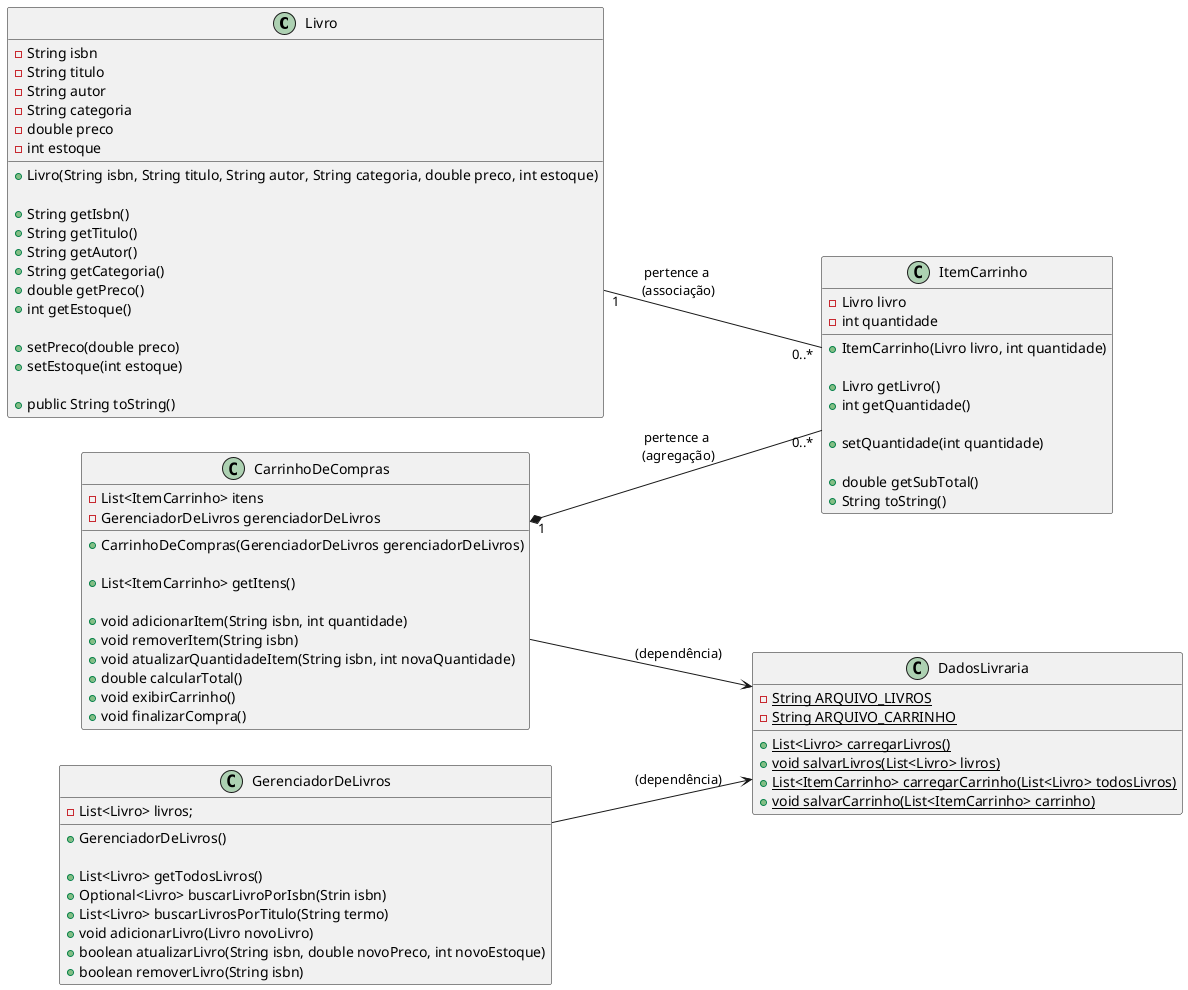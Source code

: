 @startuml classes
left to right direction
class Livro {
  - String isbn
  - String titulo
  - String autor
  - String categoria
  - double preco
  - int estoque
  
  + Livro(String isbn, String titulo, String autor, String categoria, double preco, int estoque)
  
  + String getIsbn()
  + String getTitulo()
  + String getAutor()
  + String getCategoria()
  + double getPreco()
  + int getEstoque()

  + setPreco(double preco)
  + setEstoque(int estoque)

  + public String toString()
}

class ItemCarrinho {
  - Livro livro
  - int quantidade
  
  + ItemCarrinho(Livro livro, int quantidade)
  
  + Livro getLivro()
  + int getQuantidade()

  + setQuantidade(int quantidade)
  
  + double getSubTotal()
  + String toString()
}

class GerenciadorDeLivros {
  - List<Livro> livros;

  + GerenciadorDeLivros()
  'this.livros = DadosLivraria.carregarLivros(); representar no relacionamento
  
  + List<Livro> getTodosLivros()
  + Optional<Livro> buscarLivroPorIsbn(Strin isbn)
  + List<Livro> buscarLivrosPorTitulo(String termo)
  + void adicionarLivro(Livro novoLivro)
  + boolean atualizarLivro(String isbn, double novoPreco, int novoEstoque)
  + boolean removerLivro(String isbn)
}

class CarrinhoDeCompras {
  - List<ItemCarrinho> itens
  - GerenciadorDeLivros gerenciadorDeLivros

  + CarrinhoDeCompras(GerenciadorDeLivros gerenciadorDeLivros)
  'this.itens = DadosLivraria.carregarCarrinho(gerenciadorDeLivros.getTodosLivros()); representar no relacionamento

  + List<ItemCarrinho> getItens()
  
  + void adicionarItem(String isbn, int quantidade)
  + void removerItem(String isbn)
  + void atualizarQuantidadeItem(String isbn, int novaQuantidade)
  + double calcularTotal()
  + void exibirCarrinho()
  + void finalizarCompra()
}

class DadosLivraria {
  - {static} String ARQUIVO_LIVROS
  - {static} String ARQUIVO_CARRINHO

  + {static} List<Livro> carregarLivros()
  + {static} void salvarLivros(List<Livro> livros)
  + {static} List<ItemCarrinho> carregarCarrinho(List<Livro> todosLivros)
  + {static} void salvarCarrinho(List<ItemCarrinho> carrinho)
}

'1 Livro existe independente de pertencer a um ItemCarrinho, e pode pertencer a vários (ou nenhum) ItemCarrinho
Livro "1" -- "0..*" ItemCarrinho : pertence a \n(associação)
'1 CarrinhoDeCompras pode possuir nenhum ou vários ItemCarrinho, que só podem pertencer a um CarrinhoDeCompras,
'pois cada item tem o seu Livro e sua quantidade, não fazendo sentido que um ItemCarrinho se repita
CarrinhoDeCompras "1" *-- "0..*" ItemCarrinho : pertence a \n(agregação)
'DadosLivraria é uma dependência do construtor de GerenciadorLivros
GerenciadorDeLivros --> DadosLivraria : (dependência)
'DadosLivraria é uma dependência do construtor de CarrinhoDeCompras
CarrinhoDeCompras --> DadosLivraria : (dependência)
@enduml